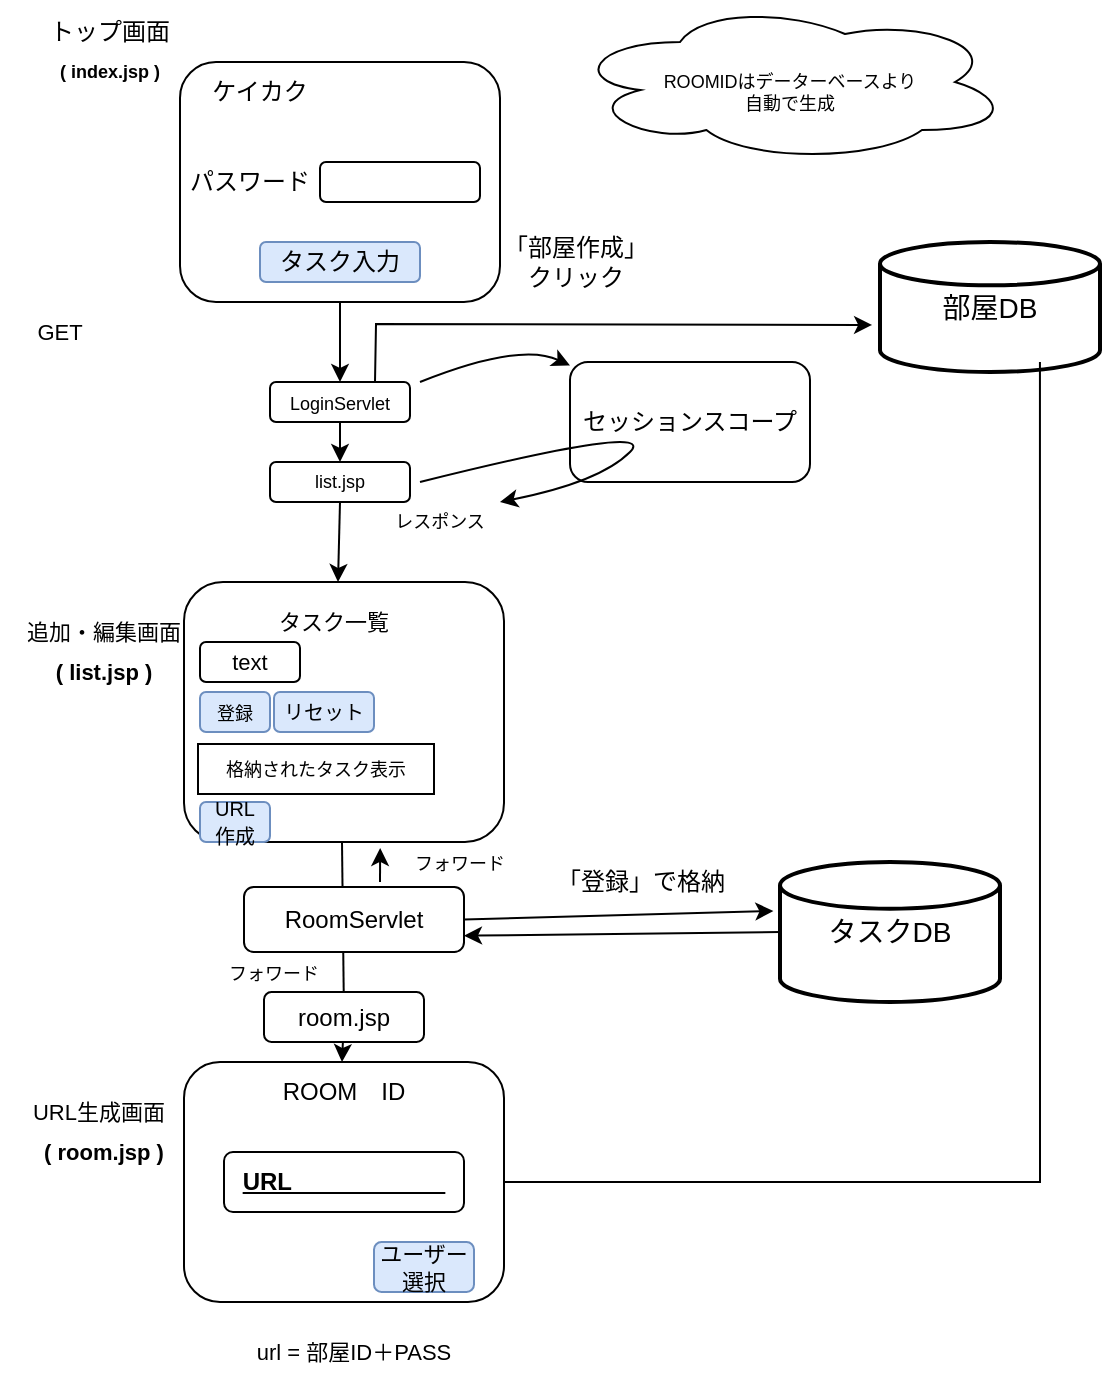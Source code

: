 <mxfile version="15.7.4" type="device"><diagram id="X7QMPcIQDdm9iIBX3r6Z" name="Page-1"><mxGraphModel dx="782" dy="738" grid="1" gridSize="10" guides="1" tooltips="1" connect="1" arrows="1" fold="1" page="1" pageScale="1" pageWidth="827" pageHeight="1169" math="0" shadow="0"><root><mxCell id="0"/><mxCell id="1" parent="0"/><mxCell id="mqszjyuVHoGL0FoIE2eK-2" value="セッションスコープ" style="rounded=1;whiteSpace=wrap;html=1;" vertex="1" parent="1"><mxGeometry x="515" y="190" width="120" height="60" as="geometry"/></mxCell><mxCell id="f-hBJGItTxG5phQPQz6F-92" value="" style="ellipse;shape=cloud;whiteSpace=wrap;html=1;fontSize=9;align=center;verticalAlign=middle;rounded=1;" parent="1" vertex="1"><mxGeometry x="515" y="10" width="220" height="80" as="geometry"/></mxCell><mxCell id="f-hBJGItTxG5phQPQz6F-19" value="&lt;font style=&quot;font-size: 9px&quot;&gt;LoginServlet&lt;/font&gt;" style="whiteSpace=wrap;html=1;fontSize=10;verticalAlign=middle;rounded=1;" parent="1" vertex="1"><mxGeometry x="365" y="200" width="70" height="20" as="geometry"/></mxCell><mxCell id="f-hBJGItTxG5phQPQz6F-2" value="" style="whiteSpace=wrap;html=1;rounded=1;" parent="1" vertex="1"><mxGeometry x="320" y="40" width="160" height="120" as="geometry"/></mxCell><mxCell id="f-hBJGItTxG5phQPQz6F-3" value="&lt;font style=&quot;vertical-align: inherit&quot;&gt;&lt;font style=&quot;vertical-align: inherit&quot;&gt;トップ画面&lt;br&gt;&lt;/font&gt;&lt;/font&gt;" style="text;html=1;strokeColor=none;fillColor=none;align=center;verticalAlign=middle;whiteSpace=wrap;rounded=1;" parent="1" vertex="1"><mxGeometry x="250" y="10" width="70" height="30" as="geometry"/></mxCell><mxCell id="f-hBJGItTxG5phQPQz6F-4" value="&lt;font style=&quot;vertical-align: inherit&quot;&gt;&lt;font style=&quot;vertical-align: inherit&quot;&gt;ケイカク&lt;/font&gt;&lt;/font&gt;" style="text;html=1;strokeColor=none;fillColor=none;align=center;verticalAlign=middle;whiteSpace=wrap;rounded=1;" parent="1" vertex="1"><mxGeometry x="320" y="40" width="80" height="30" as="geometry"/></mxCell><mxCell id="f-hBJGItTxG5phQPQz6F-5" value="&lt;font style=&quot;vertical-align: inherit&quot;&gt;&lt;font style=&quot;vertical-align: inherit&quot;&gt;パスワード&lt;/font&gt;&lt;/font&gt;" style="text;html=1;strokeColor=none;fillColor=none;align=center;verticalAlign=middle;whiteSpace=wrap;rounded=1;" parent="1" vertex="1"><mxGeometry x="320" y="90" width="70" height="20" as="geometry"/></mxCell><mxCell id="f-hBJGItTxG5phQPQz6F-6" value="" style="whiteSpace=wrap;html=1;rounded=1;" parent="1" vertex="1"><mxGeometry x="390" y="90" width="80" height="20" as="geometry"/></mxCell><mxCell id="f-hBJGItTxG5phQPQz6F-7" value="タスク入力" style="whiteSpace=wrap;html=1;fillColor=#dae8fc;strokeColor=#6c8ebf;rounded=1;" parent="1" vertex="1"><mxGeometry x="360" y="130" width="80" height="20" as="geometry"/></mxCell><mxCell id="f-hBJGItTxG5phQPQz6F-12" value="&lt;font style=&quot;font-size: 11px&quot;&gt;GET&lt;/font&gt;" style="text;html=1;strokeColor=none;fillColor=none;align=center;verticalAlign=middle;whiteSpace=wrap;rounded=1;" parent="1" vertex="1"><mxGeometry x="230" y="160" width="60" height="30" as="geometry"/></mxCell><mxCell id="f-hBJGItTxG5phQPQz6F-17" value="「部屋作成」クリック" style="text;html=1;strokeColor=none;fillColor=none;align=center;verticalAlign=middle;whiteSpace=wrap;rounded=1;" parent="1" vertex="1"><mxGeometry x="480" y="125" width="76" height="30" as="geometry"/></mxCell><mxCell id="f-hBJGItTxG5phQPQz6F-22" value="list.jsp" style="whiteSpace=wrap;html=1;fontSize=9;align=center;verticalAlign=middle;rounded=1;" parent="1" vertex="1"><mxGeometry x="365" y="240" width="70" height="20" as="geometry"/></mxCell><mxCell id="f-hBJGItTxG5phQPQz6F-23" value="" style="endArrow=classic;html=1;fontSize=11;" parent="1" target="f-hBJGItTxG5phQPQz6F-19" edge="1"><mxGeometry width="50" height="50" relative="1" as="geometry"><mxPoint x="400" y="160" as="sourcePoint"/><mxPoint x="450" y="110" as="targetPoint"/></mxGeometry></mxCell><mxCell id="f-hBJGItTxG5phQPQz6F-24" value="" style="endArrow=classic;html=1;fontSize=11;entryX=0.5;entryY=0;entryDx=0;entryDy=0;" parent="1" target="f-hBJGItTxG5phQPQz6F-22" edge="1"><mxGeometry width="50" height="50" relative="1" as="geometry"><mxPoint x="400" y="220" as="sourcePoint"/><mxPoint x="450" y="170" as="targetPoint"/></mxGeometry></mxCell><mxCell id="f-hBJGItTxG5phQPQz6F-25" value="" style="endArrow=classic;html=1;fontSize=11;entryX=0.5;entryY=0;entryDx=0;entryDy=0;exitX=0.5;exitY=1;exitDx=0;exitDy=0;" parent="1" edge="1" source="f-hBJGItTxG5phQPQz6F-22"><mxGeometry width="50" height="50" relative="1" as="geometry"><mxPoint x="399" y="280" as="sourcePoint"/><mxPoint x="399" y="300" as="targetPoint"/></mxGeometry></mxCell><mxCell id="f-hBJGItTxG5phQPQz6F-28" value="&lt;font style=&quot;font-size: 9px&quot;&gt;フォワード&lt;/font&gt;" style="text;html=1;strokeColor=none;fillColor=none;align=center;verticalAlign=middle;whiteSpace=wrap;fontSize=11;rounded=1;" parent="1" vertex="1"><mxGeometry x="430" y="430" width="60" height="20" as="geometry"/></mxCell><mxCell id="f-hBJGItTxG5phQPQz6F-29" value="レスポンス" style="text;html=1;strokeColor=none;fillColor=none;align=center;verticalAlign=middle;whiteSpace=wrap;fontSize=9;rounded=1;" parent="1" vertex="1"><mxGeometry x="420" y="260" width="60" height="20" as="geometry"/></mxCell><mxCell id="f-hBJGItTxG5phQPQz6F-64" value="追加・編集画面" style="text;html=1;strokeColor=none;fillColor=none;align=center;verticalAlign=middle;whiteSpace=wrap;fontSize=11;rounded=1;" parent="1" vertex="1"><mxGeometry x="242" y="310" width="80" height="30" as="geometry"/></mxCell><mxCell id="f-hBJGItTxG5phQPQz6F-72" value="" style="endArrow=classic;html=1;fontSize=12;startArrow=none;" parent="1" source="xUR5O-GUx6uZHrRKzMSi-5" edge="1"><mxGeometry width="50" height="50" relative="1" as="geometry"><mxPoint x="401" y="430" as="sourcePoint"/><mxPoint x="401" y="540" as="targetPoint"/></mxGeometry></mxCell><mxCell id="f-hBJGItTxG5phQPQz6F-91" value="ROOMIDはデーターベースより&lt;br&gt;自動で生成" style="text;html=1;strokeColor=none;fillColor=none;align=center;verticalAlign=middle;whiteSpace=wrap;fontSize=9;rounded=1;" parent="1" vertex="1"><mxGeometry x="550" y="40" width="150" height="30" as="geometry"/></mxCell><mxCell id="f-hBJGItTxG5phQPQz6F-93" value="&lt;font style=&quot;font-size: 14px&quot;&gt;部屋DB&lt;/font&gt;" style="strokeWidth=2;html=1;shape=mxgraph.flowchart.database;whiteSpace=wrap;fontSize=9;align=center;verticalAlign=middle;rounded=1;" parent="1" vertex="1"><mxGeometry x="670" y="130" width="110" height="65" as="geometry"/></mxCell><mxCell id="f-hBJGItTxG5phQPQz6F-94" value="&lt;font style=&quot;font-size: 14px&quot;&gt;タスクDB&lt;/font&gt;" style="strokeWidth=2;html=1;shape=mxgraph.flowchart.database;whiteSpace=wrap;fontSize=9;align=center;verticalAlign=middle;rounded=1;" parent="1" vertex="1"><mxGeometry x="620" y="440" width="110" height="70" as="geometry"/></mxCell><mxCell id="f-hBJGItTxG5phQPQz6F-97" value="" style="endArrow=classic;html=1;fontSize=14;curved=1;" parent="1" target="mqszjyuVHoGL0FoIE2eK-2" edge="1"><mxGeometry width="50" height="50" relative="1" as="geometry"><mxPoint x="440" y="200" as="sourcePoint"/><mxPoint x="540" y="220" as="targetPoint"/><Array as="points"><mxPoint x="490" y="180"/></Array></mxGeometry></mxCell><mxCell id="f-hBJGItTxG5phQPQz6F-98" value="" style="endArrow=classic;html=1;fontSize=14;curved=1;" parent="1" edge="1"><mxGeometry width="50" height="50" relative="1" as="geometry"><mxPoint x="440" y="250" as="sourcePoint"/><mxPoint x="480" y="260" as="targetPoint"/><Array as="points"><mxPoint x="560" y="220"/><mxPoint x="530" y="250"/></Array></mxGeometry></mxCell><mxCell id="f-hBJGItTxG5phQPQz6F-99" value="" style="endArrow=classic;html=1;fontSize=14;entryX=-0.036;entryY=0.638;entryDx=0;entryDy=0;entryPerimeter=0;exitX=0.75;exitY=0;exitDx=0;exitDy=0;rounded=0;" parent="1" target="f-hBJGItTxG5phQPQz6F-93" edge="1" source="f-hBJGItTxG5phQPQz6F-19"><mxGeometry width="50" height="50" relative="1" as="geometry"><mxPoint x="660" y="240" as="sourcePoint"/><mxPoint x="710" y="190" as="targetPoint"/><Array as="points"><mxPoint x="418" y="171"/></Array></mxGeometry></mxCell><mxCell id="f-hBJGItTxG5phQPQz6F-11" value="&lt;span style=&quot;color: rgba(0 , 0 , 0 , 0) ; font-family: monospace ; font-size: 0px&quot;&gt;%3CmxGraphModel%3E%3Croot%3E%3CmxCell%20id%3D%220%22%2F%3E%3CmxCell%20id%3D%221%22%20parent%3D%220%22%2F%3E%3CmxCell%20id%3D%222%22%20value%3D%22%22%20style%3D%22rounded%3D1%3BwhiteSpace%3Dwrap%3Bhtml%3D1%3BfontSize%3D11%3Balign%3Dcenter%3BverticalAlign%3Dmiddle%3B%22%20vertex%3D%221%22%20parent%3D%221%22%3E%3CmxGeometry%20x%3D%22335%22%20y%3D%22500%22%20width%3D%2230%22%20height%3D%2220%22%20as%3D%22geometry%22%2F%3E%3C%2FmxCell%3E%3C%2Froot%3E%3C%2FmxGraphModel%3E&lt;/span&gt;" style="whiteSpace=wrap;html=1;rounded=1;" parent="1" vertex="1"><mxGeometry x="322" y="300" width="160" height="130" as="geometry"/></mxCell><mxCell id="f-hBJGItTxG5phQPQz6F-30" value="&lt;font style=&quot;font-size: 11px&quot;&gt;タスク一覧&lt;/font&gt;" style="text;html=1;strokeColor=none;fillColor=none;align=center;verticalAlign=middle;whiteSpace=wrap;fontSize=9;rounded=1;" parent="1" vertex="1"><mxGeometry x="352" y="310" width="90" height="20" as="geometry"/></mxCell><mxCell id="f-hBJGItTxG5phQPQz6F-37" value="text" style="whiteSpace=wrap;html=1;fontSize=11;align=center;verticalAlign=middle;rounded=1;" parent="1" vertex="1"><mxGeometry x="330" y="330" width="50" height="20" as="geometry"/></mxCell><mxCell id="f-hBJGItTxG5phQPQz6F-120" value="&lt;font style=&quot;font-size: 9px&quot;&gt;登録&lt;/font&gt;" style="whiteSpace=wrap;html=1;fontSize=11;align=center;verticalAlign=middle;fillColor=#dae8fc;strokeColor=#6c8ebf;rounded=1;" parent="1" vertex="1"><mxGeometry x="330" y="355" width="35" height="20" as="geometry"/></mxCell><mxCell id="f-hBJGItTxG5phQPQz6F-127" value="( room.jsp )" style="text;html=1;strokeColor=none;fillColor=none;align=center;verticalAlign=middle;whiteSpace=wrap;fontSize=11;rounded=1;fontStyle=1" parent="1" vertex="1"><mxGeometry x="247" y="570" width="70" height="30" as="geometry"/></mxCell><mxCell id="f-hBJGItTxG5phQPQz6F-137" value="( index.jsp )" style="text;html=1;strokeColor=none;fillColor=none;align=center;verticalAlign=middle;whiteSpace=wrap;rounded=0;fontSize=9;fontStyle=1" parent="1" vertex="1"><mxGeometry x="255" y="30" width="60" height="30" as="geometry"/></mxCell><mxCell id="DhpGtUgOSfZzqveECvaH-3" value="&lt;b&gt;( list.jsp )&lt;/b&gt;" style="text;html=1;strokeColor=none;fillColor=none;align=center;verticalAlign=middle;whiteSpace=wrap;rounded=0;fontSize=11;" parent="1" vertex="1"><mxGeometry x="252" y="330" width="60" height="30" as="geometry"/></mxCell><mxCell id="DhpGtUgOSfZzqveECvaH-4" value="URL生成画面" style="text;html=1;strokeColor=none;fillColor=none;align=center;verticalAlign=middle;whiteSpace=wrap;rounded=0;fontSize=11;" parent="1" vertex="1"><mxGeometry x="242" y="550" width="75" height="30" as="geometry"/></mxCell><mxCell id="xUR5O-GUx6uZHrRKzMSi-5" value="room.jsp" style="rounded=1;whiteSpace=wrap;html=1;" parent="1" vertex="1"><mxGeometry x="362" y="505" width="80" height="25" as="geometry"/></mxCell><mxCell id="xUR5O-GUx6uZHrRKzMSi-7" value="" style="endArrow=none;html=1;fontSize=12;" parent="1" target="xUR5O-GUx6uZHrRKzMSi-5" edge="1"><mxGeometry width="50" height="50" relative="1" as="geometry"><mxPoint x="401" y="430" as="sourcePoint"/><mxPoint x="401" y="540" as="targetPoint"/></mxGeometry></mxCell><mxCell id="xUR5O-GUx6uZHrRKzMSi-11" value="" style="endArrow=classic;html=1;rounded=0;entryX=-0.03;entryY=0.35;entryDx=0;entryDy=0;entryPerimeter=0;exitX=1;exitY=0.5;exitDx=0;exitDy=0;" parent="1" target="f-hBJGItTxG5phQPQz6F-94" edge="1" source="xUR5O-GUx6uZHrRKzMSi-6"><mxGeometry width="50" height="50" relative="1" as="geometry"><mxPoint x="462" y="479" as="sourcePoint"/><mxPoint x="582" y="417.82" as="targetPoint"/></mxGeometry></mxCell><mxCell id="xUR5O-GUx6uZHrRKzMSi-12" value="「登録」で格納" style="text;html=1;align=center;verticalAlign=middle;resizable=0;points=[];autosize=1;strokeColor=none;fillColor=none;" parent="1" vertex="1"><mxGeometry x="500" y="440" width="100" height="20" as="geometry"/></mxCell><mxCell id="xUR5O-GUx6uZHrRKzMSi-6" value="RoomServlet" style="rounded=1;whiteSpace=wrap;html=1;" parent="1" vertex="1"><mxGeometry x="352" y="452.5" width="110" height="32.5" as="geometry"/></mxCell><mxCell id="xUR5O-GUx6uZHrRKzMSi-14" value="&lt;font style=&quot;font-size: 9px&quot;&gt;フォワード&lt;/font&gt;" style="text;html=1;strokeColor=none;fillColor=none;align=center;verticalAlign=middle;whiteSpace=wrap;fontSize=11;rounded=1;" parent="1" vertex="1"><mxGeometry x="337" y="485" width="60" height="20" as="geometry"/></mxCell><mxCell id="TokNPBipCDiwS3pc09RS-1" value="" style="endArrow=classic;html=1;rounded=0;exitX=0.727;exitY=0.923;exitDx=0;exitDy=0;exitPerimeter=0;" parent="1" edge="1" source="f-hBJGItTxG5phQPQz6F-93"><mxGeometry width="50" height="50" relative="1" as="geometry"><mxPoint x="750" y="260" as="sourcePoint"/><mxPoint x="470" y="600" as="targetPoint"/><Array as="points"><mxPoint x="750" y="600"/></Array></mxGeometry></mxCell><mxCell id="f-hBJGItTxG5phQPQz6F-59" value="" style="whiteSpace=wrap;html=1;fontSize=11;align=center;verticalAlign=middle;rounded=1;" parent="1" vertex="1"><mxGeometry x="322" y="540" width="160" height="120" as="geometry"/></mxCell><mxCell id="f-hBJGItTxG5phQPQz6F-65" value="ユーザー選択" style="whiteSpace=wrap;html=1;fontSize=11;align=center;verticalAlign=middle;fillColor=#dae8fc;strokeColor=#6c8ebf;rounded=1;" parent="1" vertex="1"><mxGeometry x="417" y="630" width="50" height="25" as="geometry"/></mxCell><mxCell id="f-hBJGItTxG5phQPQz6F-69" value="&lt;b&gt;&lt;u&gt;URL&amp;nbsp; &amp;nbsp; &amp;nbsp; &amp;nbsp; &amp;nbsp; &amp;nbsp; &amp;nbsp; &amp;nbsp; &amp;nbsp; &amp;nbsp; &amp;nbsp; &amp;nbsp;&lt;/u&gt;&lt;/b&gt;" style="whiteSpace=wrap;html=1;fontSize=12;align=center;verticalAlign=middle;rounded=1;" parent="1" vertex="1"><mxGeometry x="342" y="585" width="120" height="30" as="geometry"/></mxCell><mxCell id="f-hBJGItTxG5phQPQz6F-70" value="ROOM　ID" style="text;html=1;strokeColor=none;fillColor=none;align=center;verticalAlign=middle;whiteSpace=wrap;fontSize=12;rounded=1;" parent="1" vertex="1"><mxGeometry x="362" y="540" width="80" height="30" as="geometry"/></mxCell><mxCell id="TokNPBipCDiwS3pc09RS-3" value="url = 部屋ID＋PASS" style="text;html=1;strokeColor=none;fillColor=none;align=center;verticalAlign=middle;whiteSpace=wrap;rounded=0;fontFamily=Helvetica;fontSize=11;fontColor=rgba(0, 0, 0, 1);gradientColor=none;" parent="1" vertex="1"><mxGeometry x="337" y="670" width="140" height="30" as="geometry"/></mxCell><mxCell id="mqszjyuVHoGL0FoIE2eK-4" value="&lt;font size=&quot;1&quot;&gt;リセット&lt;/font&gt;" style="whiteSpace=wrap;html=1;fontSize=11;align=center;verticalAlign=middle;fillColor=#dae8fc;strokeColor=#6c8ebf;rounded=1;" vertex="1" parent="1"><mxGeometry x="367" y="355" width="50" height="20" as="geometry"/></mxCell><mxCell id="mqszjyuVHoGL0FoIE2eK-5" value="&lt;font size=&quot;1&quot;&gt;URL&lt;br&gt;作成&lt;/font&gt;" style="whiteSpace=wrap;html=1;fontSize=11;align=center;verticalAlign=middle;fillColor=#dae8fc;strokeColor=#6c8ebf;rounded=1;" vertex="1" parent="1"><mxGeometry x="330" y="410" width="35" height="20" as="geometry"/></mxCell><mxCell id="mqszjyuVHoGL0FoIE2eK-6" value="" style="endArrow=classic;html=1;rounded=0;entryX=1;entryY=0.75;entryDx=0;entryDy=0;exitX=0;exitY=0.5;exitDx=0;exitDy=0;exitPerimeter=0;" edge="1" parent="1" source="f-hBJGItTxG5phQPQz6F-94" target="xUR5O-GUx6uZHrRKzMSi-6"><mxGeometry width="50" height="50" relative="1" as="geometry"><mxPoint x="626.7" y="474.5" as="sourcePoint"/><mxPoint x="467" y="476.25" as="targetPoint"/></mxGeometry></mxCell><mxCell id="mqszjyuVHoGL0FoIE2eK-7" value="" style="endArrow=classic;html=1;rounded=0;entryX=0.613;entryY=1.023;entryDx=0;entryDy=0;entryPerimeter=0;" edge="1" parent="1" target="f-hBJGItTxG5phQPQz6F-11"><mxGeometry width="50" height="50" relative="1" as="geometry"><mxPoint x="420" y="450" as="sourcePoint"/><mxPoint x="636.7" y="484.5" as="targetPoint"/></mxGeometry></mxCell><mxCell id="mqszjyuVHoGL0FoIE2eK-8" value="格納されたタスク表示" style="rounded=0;whiteSpace=wrap;html=1;fontSize=9;" vertex="1" parent="1"><mxGeometry x="329" y="381" width="118" height="25" as="geometry"/></mxCell></root></mxGraphModel></diagram></mxfile>
